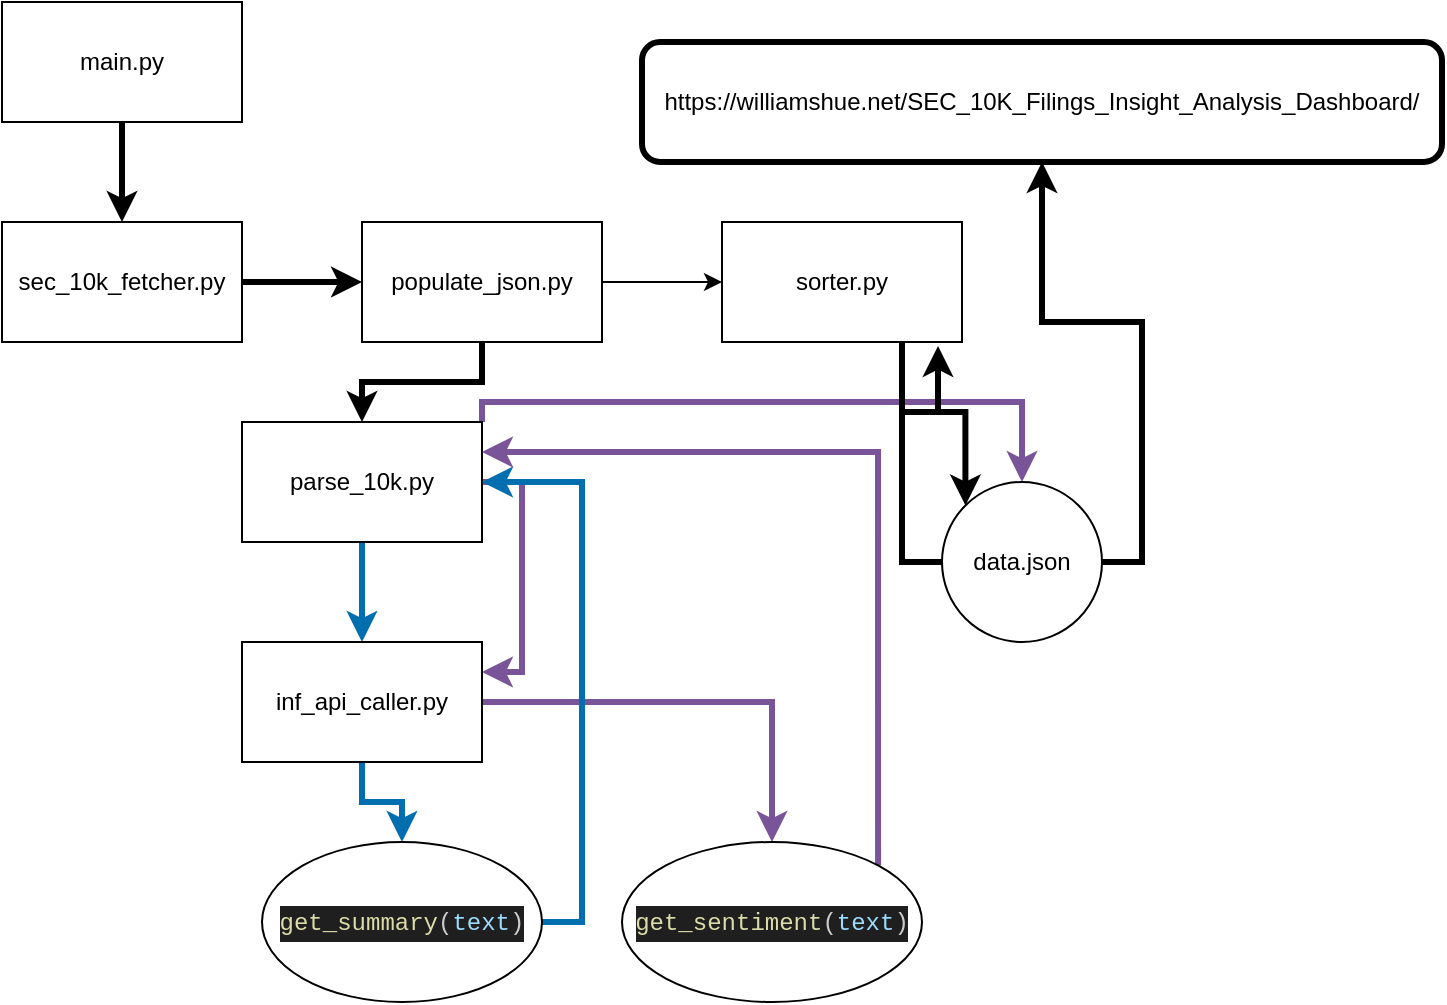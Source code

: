 <mxfile version="24.3.1" type="device">
  <diagram name="Page-1" id="6x5X3vkLVY7whEy7_Amq">
    <mxGraphModel dx="1652" dy="981" grid="1" gridSize="10" guides="1" tooltips="1" connect="1" arrows="1" fold="1" page="1" pageScale="1" pageWidth="850" pageHeight="1100" math="0" shadow="0">
      <root>
        <mxCell id="0" />
        <mxCell id="1" parent="0" />
        <mxCell id="m16sUKRyo4D8e7xgA-Ai-1" value="sec_10k_fetcher.py" style="rounded=0;whiteSpace=wrap;html=1;" vertex="1" parent="1">
          <mxGeometry x="100" y="170" width="120" height="60" as="geometry" />
        </mxCell>
        <mxCell id="m16sUKRyo4D8e7xgA-Ai-8" style="edgeStyle=orthogonalEdgeStyle;rounded=0;orthogonalLoop=1;jettySize=auto;html=1;exitX=0.5;exitY=1;exitDx=0;exitDy=0;entryX=0.5;entryY=0;entryDx=0;entryDy=0;strokeWidth=3;" edge="1" parent="1" source="m16sUKRyo4D8e7xgA-Ai-2" target="m16sUKRyo4D8e7xgA-Ai-7">
          <mxGeometry relative="1" as="geometry" />
        </mxCell>
        <mxCell id="m16sUKRyo4D8e7xgA-Ai-24" style="edgeStyle=orthogonalEdgeStyle;rounded=0;orthogonalLoop=1;jettySize=auto;html=1;exitX=1;exitY=0.5;exitDx=0;exitDy=0;" edge="1" parent="1" source="m16sUKRyo4D8e7xgA-Ai-2" target="m16sUKRyo4D8e7xgA-Ai-25">
          <mxGeometry relative="1" as="geometry">
            <mxPoint x="520" y="200" as="targetPoint" />
          </mxGeometry>
        </mxCell>
        <mxCell id="m16sUKRyo4D8e7xgA-Ai-2" value="populate_json.py" style="rounded=0;whiteSpace=wrap;html=1;" vertex="1" parent="1">
          <mxGeometry x="280" y="170" width="120" height="60" as="geometry" />
        </mxCell>
        <mxCell id="m16sUKRyo4D8e7xgA-Ai-6" style="edgeStyle=orthogonalEdgeStyle;rounded=0;orthogonalLoop=1;jettySize=auto;html=1;exitX=1;exitY=0.5;exitDx=0;exitDy=0;entryX=0;entryY=0.5;entryDx=0;entryDy=0;strokeWidth=3;" edge="1" parent="1" source="m16sUKRyo4D8e7xgA-Ai-3" target="m16sUKRyo4D8e7xgA-Ai-2">
          <mxGeometry relative="1" as="geometry" />
        </mxCell>
        <mxCell id="m16sUKRyo4D8e7xgA-Ai-3" value="sec_10k_fetcher.py" style="rounded=0;whiteSpace=wrap;html=1;" vertex="1" parent="1">
          <mxGeometry x="100" y="170" width="120" height="60" as="geometry" />
        </mxCell>
        <mxCell id="m16sUKRyo4D8e7xgA-Ai-5" style="edgeStyle=orthogonalEdgeStyle;rounded=0;orthogonalLoop=1;jettySize=auto;html=1;exitX=0.5;exitY=1;exitDx=0;exitDy=0;entryX=0.5;entryY=0;entryDx=0;entryDy=0;strokeWidth=3;" edge="1" parent="1" source="m16sUKRyo4D8e7xgA-Ai-4" target="m16sUKRyo4D8e7xgA-Ai-3">
          <mxGeometry relative="1" as="geometry" />
        </mxCell>
        <mxCell id="m16sUKRyo4D8e7xgA-Ai-4" value="main.py" style="rounded=0;whiteSpace=wrap;html=1;" vertex="1" parent="1">
          <mxGeometry x="100" y="60" width="120" height="60" as="geometry" />
        </mxCell>
        <mxCell id="m16sUKRyo4D8e7xgA-Ai-10" style="edgeStyle=orthogonalEdgeStyle;rounded=0;orthogonalLoop=1;jettySize=auto;html=1;exitX=0.5;exitY=1;exitDx=0;exitDy=0;entryX=0.5;entryY=0;entryDx=0;entryDy=0;fillColor=#1ba1e2;strokeColor=#006EAF;strokeWidth=3;" edge="1" parent="1" source="m16sUKRyo4D8e7xgA-Ai-7" target="m16sUKRyo4D8e7xgA-Ai-9">
          <mxGeometry relative="1" as="geometry" />
        </mxCell>
        <mxCell id="m16sUKRyo4D8e7xgA-Ai-16" style="edgeStyle=orthogonalEdgeStyle;rounded=0;orthogonalLoop=1;jettySize=auto;html=1;exitX=1;exitY=0.5;exitDx=0;exitDy=0;entryX=1;entryY=0.25;entryDx=0;entryDy=0;strokeWidth=3;fillColor=#d80073;strokeColor=#795499;" edge="1" parent="1" source="m16sUKRyo4D8e7xgA-Ai-7" target="m16sUKRyo4D8e7xgA-Ai-9">
          <mxGeometry relative="1" as="geometry" />
        </mxCell>
        <mxCell id="m16sUKRyo4D8e7xgA-Ai-23" style="edgeStyle=orthogonalEdgeStyle;rounded=0;orthogonalLoop=1;jettySize=auto;html=1;exitX=1;exitY=0;exitDx=0;exitDy=0;entryX=0.5;entryY=0;entryDx=0;entryDy=0;strokeWidth=3;strokeColor=#795499;" edge="1" parent="1" source="m16sUKRyo4D8e7xgA-Ai-7" target="m16sUKRyo4D8e7xgA-Ai-22">
          <mxGeometry relative="1" as="geometry">
            <Array as="points">
              <mxPoint x="340" y="260" />
              <mxPoint x="610" y="260" />
            </Array>
          </mxGeometry>
        </mxCell>
        <mxCell id="m16sUKRyo4D8e7xgA-Ai-7" value="parse_10k.py" style="rounded=0;whiteSpace=wrap;html=1;" vertex="1" parent="1">
          <mxGeometry x="220" y="270" width="120" height="60" as="geometry" />
        </mxCell>
        <mxCell id="m16sUKRyo4D8e7xgA-Ai-14" style="edgeStyle=orthogonalEdgeStyle;rounded=0;orthogonalLoop=1;jettySize=auto;html=1;exitX=0.5;exitY=1;exitDx=0;exitDy=0;strokeWidth=3;fillColor=#1ba1e2;strokeColor=#006EAF;" edge="1" parent="1" source="m16sUKRyo4D8e7xgA-Ai-9" target="m16sUKRyo4D8e7xgA-Ai-11">
          <mxGeometry relative="1" as="geometry" />
        </mxCell>
        <mxCell id="m16sUKRyo4D8e7xgA-Ai-17" style="edgeStyle=orthogonalEdgeStyle;rounded=0;orthogonalLoop=1;jettySize=auto;html=1;exitX=1;exitY=0.5;exitDx=0;exitDy=0;entryX=0.5;entryY=0;entryDx=0;entryDy=0;strokeWidth=3;fillColor=#d80073;strokeColor=#795499;" edge="1" parent="1" source="m16sUKRyo4D8e7xgA-Ai-9" target="m16sUKRyo4D8e7xgA-Ai-12">
          <mxGeometry relative="1" as="geometry" />
        </mxCell>
        <mxCell id="m16sUKRyo4D8e7xgA-Ai-9" value="inf_api_caller.py" style="rounded=0;whiteSpace=wrap;html=1;" vertex="1" parent="1">
          <mxGeometry x="220" y="380" width="120" height="60" as="geometry" />
        </mxCell>
        <mxCell id="m16sUKRyo4D8e7xgA-Ai-15" style="edgeStyle=orthogonalEdgeStyle;rounded=0;orthogonalLoop=1;jettySize=auto;html=1;exitX=1;exitY=0.5;exitDx=0;exitDy=0;entryX=1;entryY=0.5;entryDx=0;entryDy=0;strokeWidth=3;fillColor=#1ba1e2;strokeColor=#006EAF;" edge="1" parent="1" source="m16sUKRyo4D8e7xgA-Ai-11" target="m16sUKRyo4D8e7xgA-Ai-7">
          <mxGeometry relative="1" as="geometry" />
        </mxCell>
        <mxCell id="m16sUKRyo4D8e7xgA-Ai-11" value="&lt;div data-darkreader-inline-bgcolor=&quot;&quot; data-darkreader-inline-color=&quot;&quot; style=&quot;color: rgb(204, 204, 204); background-color: rgb(31, 31, 31); font-family: Menlo, Monaco, &amp;quot;Courier New&amp;quot;, monospace; line-height: 18px; white-space: pre; --darkreader-inline-color: #c8c3bc; --darkreader-inline-bgcolor: #17191a;&quot;&gt;&lt;span data-darkreader-inline-color=&quot;&quot; style=&quot;color: rgb(220, 220, 170); --darkreader-inline-color: #d8d89f;&quot;&gt;get_summary&lt;/span&gt;(&lt;span data-darkreader-inline-color=&quot;&quot; style=&quot;color: rgb(156, 220, 254); --darkreader-inline-color: #87d5fe;&quot;&gt;text&lt;/span&gt;)&lt;/div&gt;" style="ellipse;whiteSpace=wrap;html=1;" vertex="1" parent="1">
          <mxGeometry x="230" y="480" width="140" height="80" as="geometry" />
        </mxCell>
        <mxCell id="m16sUKRyo4D8e7xgA-Ai-19" style="edgeStyle=orthogonalEdgeStyle;rounded=0;orthogonalLoop=1;jettySize=auto;html=1;exitX=1;exitY=0;exitDx=0;exitDy=0;entryX=1;entryY=0.25;entryDx=0;entryDy=0;strokeWidth=3;fillColor=#a20025;strokeColor=#795499;" edge="1" parent="1" source="m16sUKRyo4D8e7xgA-Ai-12" target="m16sUKRyo4D8e7xgA-Ai-7">
          <mxGeometry relative="1" as="geometry">
            <Array as="points">
              <mxPoint x="538" y="285" />
            </Array>
          </mxGeometry>
        </mxCell>
        <mxCell id="m16sUKRyo4D8e7xgA-Ai-12" value="&lt;div data-darkreader-inline-bgcolor=&quot;&quot; data-darkreader-inline-color=&quot;&quot; style=&quot;color: rgb(204, 204, 204); background-color: rgb(31, 31, 31); font-family: Menlo, Monaco, &amp;quot;Courier New&amp;quot;, monospace; line-height: 18px; white-space: pre; --darkreader-inline-color: #c8c3bc; --darkreader-inline-bgcolor: #17191a;&quot;&gt;&lt;div data-darkreader-inline-bgcolor=&quot;&quot; data-darkreader-inline-color=&quot;&quot; style=&quot;color: rgb(204, 204, 204); background-color: rgb(31, 31, 31); line-height: 18px; --darkreader-inline-color: #c8c3bc; --darkreader-inline-bgcolor: #17191a;&quot;&gt;&lt;span data-darkreader-inline-color=&quot;&quot; style=&quot;color: rgb(220, 220, 170); --darkreader-inline-color: #d8d89f;&quot;&gt;get_sentiment&lt;/span&gt;(&lt;span data-darkreader-inline-color=&quot;&quot; style=&quot;color: rgb(156, 220, 254); --darkreader-inline-color: #87d5fe;&quot;&gt;text&lt;/span&gt;)&lt;/div&gt;&lt;/div&gt;" style="ellipse;whiteSpace=wrap;html=1;" vertex="1" parent="1">
          <mxGeometry x="410" y="480" width="150" height="80" as="geometry" />
        </mxCell>
        <mxCell id="m16sUKRyo4D8e7xgA-Ai-29" style="edgeStyle=orthogonalEdgeStyle;rounded=0;orthogonalLoop=1;jettySize=auto;html=1;exitX=1;exitY=0.5;exitDx=0;exitDy=0;strokeWidth=3;" edge="1" parent="1" source="m16sUKRyo4D8e7xgA-Ai-22" target="m16sUKRyo4D8e7xgA-Ai-30">
          <mxGeometry relative="1" as="geometry">
            <mxPoint x="670" y="210" as="targetPoint" />
          </mxGeometry>
        </mxCell>
        <mxCell id="m16sUKRyo4D8e7xgA-Ai-22" value="data.json" style="ellipse;whiteSpace=wrap;html=1;aspect=fixed;" vertex="1" parent="1">
          <mxGeometry x="570" y="300" width="80" height="80" as="geometry" />
        </mxCell>
        <mxCell id="m16sUKRyo4D8e7xgA-Ai-26" style="edgeStyle=orthogonalEdgeStyle;rounded=0;orthogonalLoop=1;jettySize=auto;html=1;exitX=0.75;exitY=1;exitDx=0;exitDy=0;entryX=0;entryY=0;entryDx=0;entryDy=0;strokeWidth=3;" edge="1" parent="1" source="m16sUKRyo4D8e7xgA-Ai-25" target="m16sUKRyo4D8e7xgA-Ai-22">
          <mxGeometry relative="1" as="geometry" />
        </mxCell>
        <mxCell id="m16sUKRyo4D8e7xgA-Ai-25" value="sorter.py" style="rounded=0;whiteSpace=wrap;html=1;" vertex="1" parent="1">
          <mxGeometry x="460" y="170" width="120" height="60" as="geometry" />
        </mxCell>
        <mxCell id="m16sUKRyo4D8e7xgA-Ai-28" style="edgeStyle=orthogonalEdgeStyle;rounded=0;orthogonalLoop=1;jettySize=auto;html=1;exitX=0;exitY=0.5;exitDx=0;exitDy=0;entryX=0.9;entryY=1.033;entryDx=0;entryDy=0;entryPerimeter=0;strokeWidth=3;" edge="1" parent="1" source="m16sUKRyo4D8e7xgA-Ai-22" target="m16sUKRyo4D8e7xgA-Ai-25">
          <mxGeometry relative="1" as="geometry" />
        </mxCell>
        <mxCell id="m16sUKRyo4D8e7xgA-Ai-30" value="https://williamshue.net/SEC_10K_Filings_Insight_Analysis_Dashboard/" style="rounded=1;whiteSpace=wrap;html=1;strokeWidth=3;" vertex="1" parent="1">
          <mxGeometry x="420" y="80" width="400" height="60" as="geometry" />
        </mxCell>
      </root>
    </mxGraphModel>
  </diagram>
</mxfile>
